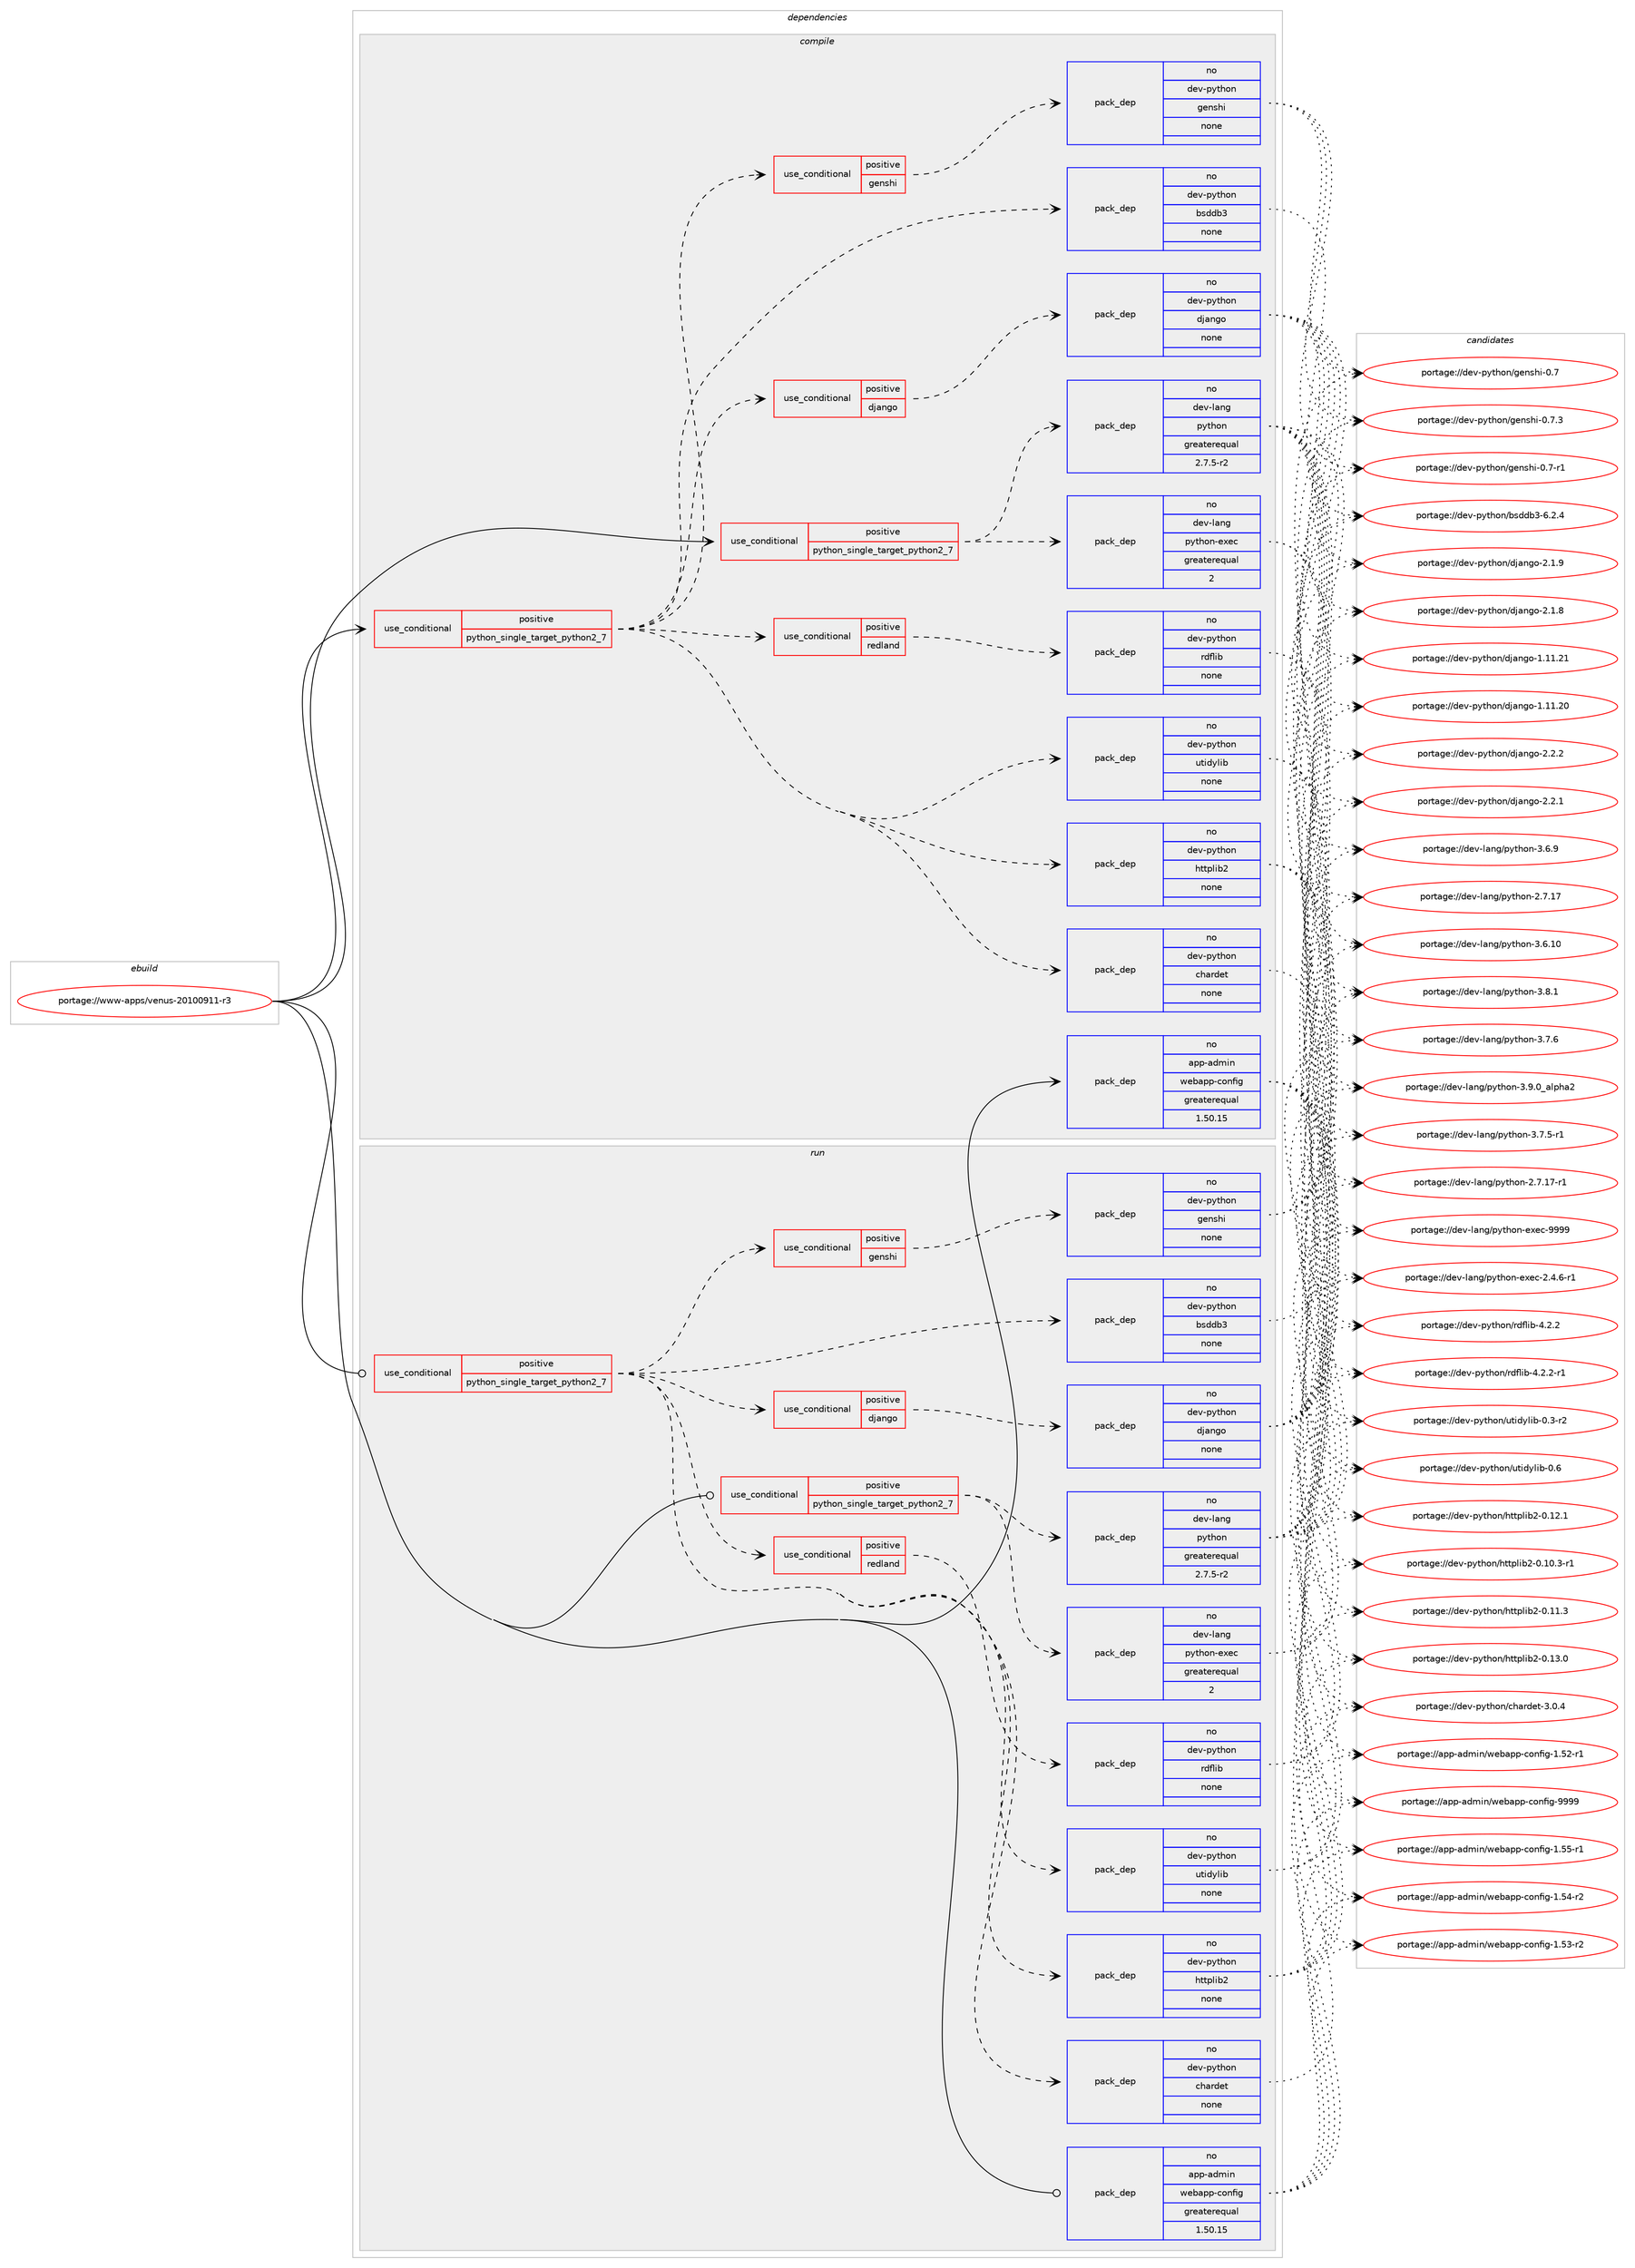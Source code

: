 digraph prolog {

# *************
# Graph options
# *************

newrank=true;
concentrate=true;
compound=true;
graph [rankdir=LR,fontname=Helvetica,fontsize=10,ranksep=1.5];#, ranksep=2.5, nodesep=0.2];
edge  [arrowhead=vee];
node  [fontname=Helvetica,fontsize=10];

# **********
# The ebuild
# **********

subgraph cluster_leftcol {
color=gray;
rank=same;
label=<<i>ebuild</i>>;
id [label="portage://www-apps/venus-20100911-r3", color=red, width=4, href="../www-apps/venus-20100911-r3.svg"];
}

# ****************
# The dependencies
# ****************

subgraph cluster_midcol {
color=gray;
label=<<i>dependencies</i>>;
subgraph cluster_compile {
fillcolor="#eeeeee";
style=filled;
label=<<i>compile</i>>;
subgraph cond4255 {
dependency24507 [label=<<TABLE BORDER="0" CELLBORDER="1" CELLSPACING="0" CELLPADDING="4"><TR><TD ROWSPAN="3" CELLPADDING="10">use_conditional</TD></TR><TR><TD>positive</TD></TR><TR><TD>python_single_target_python2_7</TD></TR></TABLE>>, shape=none, color=red];
subgraph pack19785 {
dependency24508 [label=<<TABLE BORDER="0" CELLBORDER="1" CELLSPACING="0" CELLPADDING="4" WIDTH="220"><TR><TD ROWSPAN="6" CELLPADDING="30">pack_dep</TD></TR><TR><TD WIDTH="110">no</TD></TR><TR><TD>dev-lang</TD></TR><TR><TD>python</TD></TR><TR><TD>greaterequal</TD></TR><TR><TD>2.7.5-r2</TD></TR></TABLE>>, shape=none, color=blue];
}
dependency24507:e -> dependency24508:w [weight=20,style="dashed",arrowhead="vee"];
subgraph pack19786 {
dependency24509 [label=<<TABLE BORDER="0" CELLBORDER="1" CELLSPACING="0" CELLPADDING="4" WIDTH="220"><TR><TD ROWSPAN="6" CELLPADDING="30">pack_dep</TD></TR><TR><TD WIDTH="110">no</TD></TR><TR><TD>dev-lang</TD></TR><TR><TD>python-exec</TD></TR><TR><TD>greaterequal</TD></TR><TR><TD>2</TD></TR></TABLE>>, shape=none, color=blue];
}
dependency24507:e -> dependency24509:w [weight=20,style="dashed",arrowhead="vee"];
}
id:e -> dependency24507:w [weight=20,style="solid",arrowhead="vee"];
subgraph cond4256 {
dependency24510 [label=<<TABLE BORDER="0" CELLBORDER="1" CELLSPACING="0" CELLPADDING="4"><TR><TD ROWSPAN="3" CELLPADDING="10">use_conditional</TD></TR><TR><TD>positive</TD></TR><TR><TD>python_single_target_python2_7</TD></TR></TABLE>>, shape=none, color=red];
subgraph pack19787 {
dependency24511 [label=<<TABLE BORDER="0" CELLBORDER="1" CELLSPACING="0" CELLPADDING="4" WIDTH="220"><TR><TD ROWSPAN="6" CELLPADDING="30">pack_dep</TD></TR><TR><TD WIDTH="110">no</TD></TR><TR><TD>dev-python</TD></TR><TR><TD>bsddb3</TD></TR><TR><TD>none</TD></TR><TR><TD></TD></TR></TABLE>>, shape=none, color=blue];
}
dependency24510:e -> dependency24511:w [weight=20,style="dashed",arrowhead="vee"];
subgraph pack19788 {
dependency24512 [label=<<TABLE BORDER="0" CELLBORDER="1" CELLSPACING="0" CELLPADDING="4" WIDTH="220"><TR><TD ROWSPAN="6" CELLPADDING="30">pack_dep</TD></TR><TR><TD WIDTH="110">no</TD></TR><TR><TD>dev-python</TD></TR><TR><TD>chardet</TD></TR><TR><TD>none</TD></TR><TR><TD></TD></TR></TABLE>>, shape=none, color=blue];
}
dependency24510:e -> dependency24512:w [weight=20,style="dashed",arrowhead="vee"];
subgraph pack19789 {
dependency24513 [label=<<TABLE BORDER="0" CELLBORDER="1" CELLSPACING="0" CELLPADDING="4" WIDTH="220"><TR><TD ROWSPAN="6" CELLPADDING="30">pack_dep</TD></TR><TR><TD WIDTH="110">no</TD></TR><TR><TD>dev-python</TD></TR><TR><TD>httplib2</TD></TR><TR><TD>none</TD></TR><TR><TD></TD></TR></TABLE>>, shape=none, color=blue];
}
dependency24510:e -> dependency24513:w [weight=20,style="dashed",arrowhead="vee"];
subgraph pack19790 {
dependency24514 [label=<<TABLE BORDER="0" CELLBORDER="1" CELLSPACING="0" CELLPADDING="4" WIDTH="220"><TR><TD ROWSPAN="6" CELLPADDING="30">pack_dep</TD></TR><TR><TD WIDTH="110">no</TD></TR><TR><TD>dev-python</TD></TR><TR><TD>utidylib</TD></TR><TR><TD>none</TD></TR><TR><TD></TD></TR></TABLE>>, shape=none, color=blue];
}
dependency24510:e -> dependency24514:w [weight=20,style="dashed",arrowhead="vee"];
subgraph cond4257 {
dependency24515 [label=<<TABLE BORDER="0" CELLBORDER="1" CELLSPACING="0" CELLPADDING="4"><TR><TD ROWSPAN="3" CELLPADDING="10">use_conditional</TD></TR><TR><TD>positive</TD></TR><TR><TD>django</TD></TR></TABLE>>, shape=none, color=red];
subgraph pack19791 {
dependency24516 [label=<<TABLE BORDER="0" CELLBORDER="1" CELLSPACING="0" CELLPADDING="4" WIDTH="220"><TR><TD ROWSPAN="6" CELLPADDING="30">pack_dep</TD></TR><TR><TD WIDTH="110">no</TD></TR><TR><TD>dev-python</TD></TR><TR><TD>django</TD></TR><TR><TD>none</TD></TR><TR><TD></TD></TR></TABLE>>, shape=none, color=blue];
}
dependency24515:e -> dependency24516:w [weight=20,style="dashed",arrowhead="vee"];
}
dependency24510:e -> dependency24515:w [weight=20,style="dashed",arrowhead="vee"];
subgraph cond4258 {
dependency24517 [label=<<TABLE BORDER="0" CELLBORDER="1" CELLSPACING="0" CELLPADDING="4"><TR><TD ROWSPAN="3" CELLPADDING="10">use_conditional</TD></TR><TR><TD>positive</TD></TR><TR><TD>genshi</TD></TR></TABLE>>, shape=none, color=red];
subgraph pack19792 {
dependency24518 [label=<<TABLE BORDER="0" CELLBORDER="1" CELLSPACING="0" CELLPADDING="4" WIDTH="220"><TR><TD ROWSPAN="6" CELLPADDING="30">pack_dep</TD></TR><TR><TD WIDTH="110">no</TD></TR><TR><TD>dev-python</TD></TR><TR><TD>genshi</TD></TR><TR><TD>none</TD></TR><TR><TD></TD></TR></TABLE>>, shape=none, color=blue];
}
dependency24517:e -> dependency24518:w [weight=20,style="dashed",arrowhead="vee"];
}
dependency24510:e -> dependency24517:w [weight=20,style="dashed",arrowhead="vee"];
subgraph cond4259 {
dependency24519 [label=<<TABLE BORDER="0" CELLBORDER="1" CELLSPACING="0" CELLPADDING="4"><TR><TD ROWSPAN="3" CELLPADDING="10">use_conditional</TD></TR><TR><TD>positive</TD></TR><TR><TD>redland</TD></TR></TABLE>>, shape=none, color=red];
subgraph pack19793 {
dependency24520 [label=<<TABLE BORDER="0" CELLBORDER="1" CELLSPACING="0" CELLPADDING="4" WIDTH="220"><TR><TD ROWSPAN="6" CELLPADDING="30">pack_dep</TD></TR><TR><TD WIDTH="110">no</TD></TR><TR><TD>dev-python</TD></TR><TR><TD>rdflib</TD></TR><TR><TD>none</TD></TR><TR><TD></TD></TR></TABLE>>, shape=none, color=blue];
}
dependency24519:e -> dependency24520:w [weight=20,style="dashed",arrowhead="vee"];
}
dependency24510:e -> dependency24519:w [weight=20,style="dashed",arrowhead="vee"];
}
id:e -> dependency24510:w [weight=20,style="solid",arrowhead="vee"];
subgraph pack19794 {
dependency24521 [label=<<TABLE BORDER="0" CELLBORDER="1" CELLSPACING="0" CELLPADDING="4" WIDTH="220"><TR><TD ROWSPAN="6" CELLPADDING="30">pack_dep</TD></TR><TR><TD WIDTH="110">no</TD></TR><TR><TD>app-admin</TD></TR><TR><TD>webapp-config</TD></TR><TR><TD>greaterequal</TD></TR><TR><TD>1.50.15</TD></TR></TABLE>>, shape=none, color=blue];
}
id:e -> dependency24521:w [weight=20,style="solid",arrowhead="vee"];
}
subgraph cluster_compileandrun {
fillcolor="#eeeeee";
style=filled;
label=<<i>compile and run</i>>;
}
subgraph cluster_run {
fillcolor="#eeeeee";
style=filled;
label=<<i>run</i>>;
subgraph cond4260 {
dependency24522 [label=<<TABLE BORDER="0" CELLBORDER="1" CELLSPACING="0" CELLPADDING="4"><TR><TD ROWSPAN="3" CELLPADDING="10">use_conditional</TD></TR><TR><TD>positive</TD></TR><TR><TD>python_single_target_python2_7</TD></TR></TABLE>>, shape=none, color=red];
subgraph pack19795 {
dependency24523 [label=<<TABLE BORDER="0" CELLBORDER="1" CELLSPACING="0" CELLPADDING="4" WIDTH="220"><TR><TD ROWSPAN="6" CELLPADDING="30">pack_dep</TD></TR><TR><TD WIDTH="110">no</TD></TR><TR><TD>dev-lang</TD></TR><TR><TD>python</TD></TR><TR><TD>greaterequal</TD></TR><TR><TD>2.7.5-r2</TD></TR></TABLE>>, shape=none, color=blue];
}
dependency24522:e -> dependency24523:w [weight=20,style="dashed",arrowhead="vee"];
subgraph pack19796 {
dependency24524 [label=<<TABLE BORDER="0" CELLBORDER="1" CELLSPACING="0" CELLPADDING="4" WIDTH="220"><TR><TD ROWSPAN="6" CELLPADDING="30">pack_dep</TD></TR><TR><TD WIDTH="110">no</TD></TR><TR><TD>dev-lang</TD></TR><TR><TD>python-exec</TD></TR><TR><TD>greaterequal</TD></TR><TR><TD>2</TD></TR></TABLE>>, shape=none, color=blue];
}
dependency24522:e -> dependency24524:w [weight=20,style="dashed",arrowhead="vee"];
}
id:e -> dependency24522:w [weight=20,style="solid",arrowhead="odot"];
subgraph cond4261 {
dependency24525 [label=<<TABLE BORDER="0" CELLBORDER="1" CELLSPACING="0" CELLPADDING="4"><TR><TD ROWSPAN="3" CELLPADDING="10">use_conditional</TD></TR><TR><TD>positive</TD></TR><TR><TD>python_single_target_python2_7</TD></TR></TABLE>>, shape=none, color=red];
subgraph pack19797 {
dependency24526 [label=<<TABLE BORDER="0" CELLBORDER="1" CELLSPACING="0" CELLPADDING="4" WIDTH="220"><TR><TD ROWSPAN="6" CELLPADDING="30">pack_dep</TD></TR><TR><TD WIDTH="110">no</TD></TR><TR><TD>dev-python</TD></TR><TR><TD>bsddb3</TD></TR><TR><TD>none</TD></TR><TR><TD></TD></TR></TABLE>>, shape=none, color=blue];
}
dependency24525:e -> dependency24526:w [weight=20,style="dashed",arrowhead="vee"];
subgraph pack19798 {
dependency24527 [label=<<TABLE BORDER="0" CELLBORDER="1" CELLSPACING="0" CELLPADDING="4" WIDTH="220"><TR><TD ROWSPAN="6" CELLPADDING="30">pack_dep</TD></TR><TR><TD WIDTH="110">no</TD></TR><TR><TD>dev-python</TD></TR><TR><TD>chardet</TD></TR><TR><TD>none</TD></TR><TR><TD></TD></TR></TABLE>>, shape=none, color=blue];
}
dependency24525:e -> dependency24527:w [weight=20,style="dashed",arrowhead="vee"];
subgraph pack19799 {
dependency24528 [label=<<TABLE BORDER="0" CELLBORDER="1" CELLSPACING="0" CELLPADDING="4" WIDTH="220"><TR><TD ROWSPAN="6" CELLPADDING="30">pack_dep</TD></TR><TR><TD WIDTH="110">no</TD></TR><TR><TD>dev-python</TD></TR><TR><TD>httplib2</TD></TR><TR><TD>none</TD></TR><TR><TD></TD></TR></TABLE>>, shape=none, color=blue];
}
dependency24525:e -> dependency24528:w [weight=20,style="dashed",arrowhead="vee"];
subgraph pack19800 {
dependency24529 [label=<<TABLE BORDER="0" CELLBORDER="1" CELLSPACING="0" CELLPADDING="4" WIDTH="220"><TR><TD ROWSPAN="6" CELLPADDING="30">pack_dep</TD></TR><TR><TD WIDTH="110">no</TD></TR><TR><TD>dev-python</TD></TR><TR><TD>utidylib</TD></TR><TR><TD>none</TD></TR><TR><TD></TD></TR></TABLE>>, shape=none, color=blue];
}
dependency24525:e -> dependency24529:w [weight=20,style="dashed",arrowhead="vee"];
subgraph cond4262 {
dependency24530 [label=<<TABLE BORDER="0" CELLBORDER="1" CELLSPACING="0" CELLPADDING="4"><TR><TD ROWSPAN="3" CELLPADDING="10">use_conditional</TD></TR><TR><TD>positive</TD></TR><TR><TD>django</TD></TR></TABLE>>, shape=none, color=red];
subgraph pack19801 {
dependency24531 [label=<<TABLE BORDER="0" CELLBORDER="1" CELLSPACING="0" CELLPADDING="4" WIDTH="220"><TR><TD ROWSPAN="6" CELLPADDING="30">pack_dep</TD></TR><TR><TD WIDTH="110">no</TD></TR><TR><TD>dev-python</TD></TR><TR><TD>django</TD></TR><TR><TD>none</TD></TR><TR><TD></TD></TR></TABLE>>, shape=none, color=blue];
}
dependency24530:e -> dependency24531:w [weight=20,style="dashed",arrowhead="vee"];
}
dependency24525:e -> dependency24530:w [weight=20,style="dashed",arrowhead="vee"];
subgraph cond4263 {
dependency24532 [label=<<TABLE BORDER="0" CELLBORDER="1" CELLSPACING="0" CELLPADDING="4"><TR><TD ROWSPAN="3" CELLPADDING="10">use_conditional</TD></TR><TR><TD>positive</TD></TR><TR><TD>genshi</TD></TR></TABLE>>, shape=none, color=red];
subgraph pack19802 {
dependency24533 [label=<<TABLE BORDER="0" CELLBORDER="1" CELLSPACING="0" CELLPADDING="4" WIDTH="220"><TR><TD ROWSPAN="6" CELLPADDING="30">pack_dep</TD></TR><TR><TD WIDTH="110">no</TD></TR><TR><TD>dev-python</TD></TR><TR><TD>genshi</TD></TR><TR><TD>none</TD></TR><TR><TD></TD></TR></TABLE>>, shape=none, color=blue];
}
dependency24532:e -> dependency24533:w [weight=20,style="dashed",arrowhead="vee"];
}
dependency24525:e -> dependency24532:w [weight=20,style="dashed",arrowhead="vee"];
subgraph cond4264 {
dependency24534 [label=<<TABLE BORDER="0" CELLBORDER="1" CELLSPACING="0" CELLPADDING="4"><TR><TD ROWSPAN="3" CELLPADDING="10">use_conditional</TD></TR><TR><TD>positive</TD></TR><TR><TD>redland</TD></TR></TABLE>>, shape=none, color=red];
subgraph pack19803 {
dependency24535 [label=<<TABLE BORDER="0" CELLBORDER="1" CELLSPACING="0" CELLPADDING="4" WIDTH="220"><TR><TD ROWSPAN="6" CELLPADDING="30">pack_dep</TD></TR><TR><TD WIDTH="110">no</TD></TR><TR><TD>dev-python</TD></TR><TR><TD>rdflib</TD></TR><TR><TD>none</TD></TR><TR><TD></TD></TR></TABLE>>, shape=none, color=blue];
}
dependency24534:e -> dependency24535:w [weight=20,style="dashed",arrowhead="vee"];
}
dependency24525:e -> dependency24534:w [weight=20,style="dashed",arrowhead="vee"];
}
id:e -> dependency24525:w [weight=20,style="solid",arrowhead="odot"];
subgraph pack19804 {
dependency24536 [label=<<TABLE BORDER="0" CELLBORDER="1" CELLSPACING="0" CELLPADDING="4" WIDTH="220"><TR><TD ROWSPAN="6" CELLPADDING="30">pack_dep</TD></TR><TR><TD WIDTH="110">no</TD></TR><TR><TD>app-admin</TD></TR><TR><TD>webapp-config</TD></TR><TR><TD>greaterequal</TD></TR><TR><TD>1.50.15</TD></TR></TABLE>>, shape=none, color=blue];
}
id:e -> dependency24536:w [weight=20,style="solid",arrowhead="odot"];
}
}

# **************
# The candidates
# **************

subgraph cluster_choices {
rank=same;
color=gray;
label=<<i>candidates</i>>;

subgraph choice19785 {
color=black;
nodesep=1;
choice10010111845108971101034711212111610411111045514657464895971081121049750 [label="portage://dev-lang/python-3.9.0_alpha2", color=red, width=4,href="../dev-lang/python-3.9.0_alpha2.svg"];
choice100101118451089711010347112121116104111110455146564649 [label="portage://dev-lang/python-3.8.1", color=red, width=4,href="../dev-lang/python-3.8.1.svg"];
choice100101118451089711010347112121116104111110455146554654 [label="portage://dev-lang/python-3.7.6", color=red, width=4,href="../dev-lang/python-3.7.6.svg"];
choice1001011184510897110103471121211161041111104551465546534511449 [label="portage://dev-lang/python-3.7.5-r1", color=red, width=4,href="../dev-lang/python-3.7.5-r1.svg"];
choice100101118451089711010347112121116104111110455146544657 [label="portage://dev-lang/python-3.6.9", color=red, width=4,href="../dev-lang/python-3.6.9.svg"];
choice10010111845108971101034711212111610411111045514654464948 [label="portage://dev-lang/python-3.6.10", color=red, width=4,href="../dev-lang/python-3.6.10.svg"];
choice100101118451089711010347112121116104111110455046554649554511449 [label="portage://dev-lang/python-2.7.17-r1", color=red, width=4,href="../dev-lang/python-2.7.17-r1.svg"];
choice10010111845108971101034711212111610411111045504655464955 [label="portage://dev-lang/python-2.7.17", color=red, width=4,href="../dev-lang/python-2.7.17.svg"];
dependency24508:e -> choice10010111845108971101034711212111610411111045514657464895971081121049750:w [style=dotted,weight="100"];
dependency24508:e -> choice100101118451089711010347112121116104111110455146564649:w [style=dotted,weight="100"];
dependency24508:e -> choice100101118451089711010347112121116104111110455146554654:w [style=dotted,weight="100"];
dependency24508:e -> choice1001011184510897110103471121211161041111104551465546534511449:w [style=dotted,weight="100"];
dependency24508:e -> choice100101118451089711010347112121116104111110455146544657:w [style=dotted,weight="100"];
dependency24508:e -> choice10010111845108971101034711212111610411111045514654464948:w [style=dotted,weight="100"];
dependency24508:e -> choice100101118451089711010347112121116104111110455046554649554511449:w [style=dotted,weight="100"];
dependency24508:e -> choice10010111845108971101034711212111610411111045504655464955:w [style=dotted,weight="100"];
}
subgraph choice19786 {
color=black;
nodesep=1;
choice10010111845108971101034711212111610411111045101120101994557575757 [label="portage://dev-lang/python-exec-9999", color=red, width=4,href="../dev-lang/python-exec-9999.svg"];
choice10010111845108971101034711212111610411111045101120101994550465246544511449 [label="portage://dev-lang/python-exec-2.4.6-r1", color=red, width=4,href="../dev-lang/python-exec-2.4.6-r1.svg"];
dependency24509:e -> choice10010111845108971101034711212111610411111045101120101994557575757:w [style=dotted,weight="100"];
dependency24509:e -> choice10010111845108971101034711212111610411111045101120101994550465246544511449:w [style=dotted,weight="100"];
}
subgraph choice19787 {
color=black;
nodesep=1;
choice1001011184511212111610411111047981151001009851455446504652 [label="portage://dev-python/bsddb3-6.2.4", color=red, width=4,href="../dev-python/bsddb3-6.2.4.svg"];
dependency24511:e -> choice1001011184511212111610411111047981151001009851455446504652:w [style=dotted,weight="100"];
}
subgraph choice19788 {
color=black;
nodesep=1;
choice10010111845112121116104111110479910497114100101116455146484652 [label="portage://dev-python/chardet-3.0.4", color=red, width=4,href="../dev-python/chardet-3.0.4.svg"];
dependency24512:e -> choice10010111845112121116104111110479910497114100101116455146484652:w [style=dotted,weight="100"];
}
subgraph choice19789 {
color=black;
nodesep=1;
choice1001011184511212111610411111047104116116112108105985045484649514648 [label="portage://dev-python/httplib2-0.13.0", color=red, width=4,href="../dev-python/httplib2-0.13.0.svg"];
choice1001011184511212111610411111047104116116112108105985045484649504649 [label="portage://dev-python/httplib2-0.12.1", color=red, width=4,href="../dev-python/httplib2-0.12.1.svg"];
choice1001011184511212111610411111047104116116112108105985045484649494651 [label="portage://dev-python/httplib2-0.11.3", color=red, width=4,href="../dev-python/httplib2-0.11.3.svg"];
choice10010111845112121116104111110471041161161121081059850454846494846514511449 [label="portage://dev-python/httplib2-0.10.3-r1", color=red, width=4,href="../dev-python/httplib2-0.10.3-r1.svg"];
dependency24513:e -> choice1001011184511212111610411111047104116116112108105985045484649514648:w [style=dotted,weight="100"];
dependency24513:e -> choice1001011184511212111610411111047104116116112108105985045484649504649:w [style=dotted,weight="100"];
dependency24513:e -> choice1001011184511212111610411111047104116116112108105985045484649494651:w [style=dotted,weight="100"];
dependency24513:e -> choice10010111845112121116104111110471041161161121081059850454846494846514511449:w [style=dotted,weight="100"];
}
subgraph choice19790 {
color=black;
nodesep=1;
choice10010111845112121116104111110471171161051001211081059845484654 [label="portage://dev-python/utidylib-0.6", color=red, width=4,href="../dev-python/utidylib-0.6.svg"];
choice100101118451121211161041111104711711610510012110810598454846514511450 [label="portage://dev-python/utidylib-0.3-r2", color=red, width=4,href="../dev-python/utidylib-0.3-r2.svg"];
dependency24514:e -> choice10010111845112121116104111110471171161051001211081059845484654:w [style=dotted,weight="100"];
dependency24514:e -> choice100101118451121211161041111104711711610510012110810598454846514511450:w [style=dotted,weight="100"];
}
subgraph choice19791 {
color=black;
nodesep=1;
choice100101118451121211161041111104710010697110103111455046504650 [label="portage://dev-python/django-2.2.2", color=red, width=4,href="../dev-python/django-2.2.2.svg"];
choice100101118451121211161041111104710010697110103111455046504649 [label="portage://dev-python/django-2.2.1", color=red, width=4,href="../dev-python/django-2.2.1.svg"];
choice100101118451121211161041111104710010697110103111455046494657 [label="portage://dev-python/django-2.1.9", color=red, width=4,href="../dev-python/django-2.1.9.svg"];
choice100101118451121211161041111104710010697110103111455046494656 [label="portage://dev-python/django-2.1.8", color=red, width=4,href="../dev-python/django-2.1.8.svg"];
choice1001011184511212111610411111047100106971101031114549464949465049 [label="portage://dev-python/django-1.11.21", color=red, width=4,href="../dev-python/django-1.11.21.svg"];
choice1001011184511212111610411111047100106971101031114549464949465048 [label="portage://dev-python/django-1.11.20", color=red, width=4,href="../dev-python/django-1.11.20.svg"];
dependency24516:e -> choice100101118451121211161041111104710010697110103111455046504650:w [style=dotted,weight="100"];
dependency24516:e -> choice100101118451121211161041111104710010697110103111455046504649:w [style=dotted,weight="100"];
dependency24516:e -> choice100101118451121211161041111104710010697110103111455046494657:w [style=dotted,weight="100"];
dependency24516:e -> choice100101118451121211161041111104710010697110103111455046494656:w [style=dotted,weight="100"];
dependency24516:e -> choice1001011184511212111610411111047100106971101031114549464949465049:w [style=dotted,weight="100"];
dependency24516:e -> choice1001011184511212111610411111047100106971101031114549464949465048:w [style=dotted,weight="100"];
}
subgraph choice19792 {
color=black;
nodesep=1;
choice1001011184511212111610411111047103101110115104105454846554651 [label="portage://dev-python/genshi-0.7.3", color=red, width=4,href="../dev-python/genshi-0.7.3.svg"];
choice1001011184511212111610411111047103101110115104105454846554511449 [label="portage://dev-python/genshi-0.7-r1", color=red, width=4,href="../dev-python/genshi-0.7-r1.svg"];
choice100101118451121211161041111104710310111011510410545484655 [label="portage://dev-python/genshi-0.7", color=red, width=4,href="../dev-python/genshi-0.7.svg"];
dependency24518:e -> choice1001011184511212111610411111047103101110115104105454846554651:w [style=dotted,weight="100"];
dependency24518:e -> choice1001011184511212111610411111047103101110115104105454846554511449:w [style=dotted,weight="100"];
dependency24518:e -> choice100101118451121211161041111104710310111011510410545484655:w [style=dotted,weight="100"];
}
subgraph choice19793 {
color=black;
nodesep=1;
choice1001011184511212111610411111047114100102108105984552465046504511449 [label="portage://dev-python/rdflib-4.2.2-r1", color=red, width=4,href="../dev-python/rdflib-4.2.2-r1.svg"];
choice100101118451121211161041111104711410010210810598455246504650 [label="portage://dev-python/rdflib-4.2.2", color=red, width=4,href="../dev-python/rdflib-4.2.2.svg"];
dependency24520:e -> choice1001011184511212111610411111047114100102108105984552465046504511449:w [style=dotted,weight="100"];
dependency24520:e -> choice100101118451121211161041111104711410010210810598455246504650:w [style=dotted,weight="100"];
}
subgraph choice19794 {
color=black;
nodesep=1;
choice97112112459710010910511047119101989711211245991111101021051034557575757 [label="portage://app-admin/webapp-config-9999", color=red, width=4,href="../app-admin/webapp-config-9999.svg"];
choice971121124597100109105110471191019897112112459911111010210510345494653534511449 [label="portage://app-admin/webapp-config-1.55-r1", color=red, width=4,href="../app-admin/webapp-config-1.55-r1.svg"];
choice971121124597100109105110471191019897112112459911111010210510345494653524511450 [label="portage://app-admin/webapp-config-1.54-r2", color=red, width=4,href="../app-admin/webapp-config-1.54-r2.svg"];
choice971121124597100109105110471191019897112112459911111010210510345494653514511450 [label="portage://app-admin/webapp-config-1.53-r2", color=red, width=4,href="../app-admin/webapp-config-1.53-r2.svg"];
choice971121124597100109105110471191019897112112459911111010210510345494653504511449 [label="portage://app-admin/webapp-config-1.52-r1", color=red, width=4,href="../app-admin/webapp-config-1.52-r1.svg"];
dependency24521:e -> choice97112112459710010910511047119101989711211245991111101021051034557575757:w [style=dotted,weight="100"];
dependency24521:e -> choice971121124597100109105110471191019897112112459911111010210510345494653534511449:w [style=dotted,weight="100"];
dependency24521:e -> choice971121124597100109105110471191019897112112459911111010210510345494653524511450:w [style=dotted,weight="100"];
dependency24521:e -> choice971121124597100109105110471191019897112112459911111010210510345494653514511450:w [style=dotted,weight="100"];
dependency24521:e -> choice971121124597100109105110471191019897112112459911111010210510345494653504511449:w [style=dotted,weight="100"];
}
subgraph choice19795 {
color=black;
nodesep=1;
choice10010111845108971101034711212111610411111045514657464895971081121049750 [label="portage://dev-lang/python-3.9.0_alpha2", color=red, width=4,href="../dev-lang/python-3.9.0_alpha2.svg"];
choice100101118451089711010347112121116104111110455146564649 [label="portage://dev-lang/python-3.8.1", color=red, width=4,href="../dev-lang/python-3.8.1.svg"];
choice100101118451089711010347112121116104111110455146554654 [label="portage://dev-lang/python-3.7.6", color=red, width=4,href="../dev-lang/python-3.7.6.svg"];
choice1001011184510897110103471121211161041111104551465546534511449 [label="portage://dev-lang/python-3.7.5-r1", color=red, width=4,href="../dev-lang/python-3.7.5-r1.svg"];
choice100101118451089711010347112121116104111110455146544657 [label="portage://dev-lang/python-3.6.9", color=red, width=4,href="../dev-lang/python-3.6.9.svg"];
choice10010111845108971101034711212111610411111045514654464948 [label="portage://dev-lang/python-3.6.10", color=red, width=4,href="../dev-lang/python-3.6.10.svg"];
choice100101118451089711010347112121116104111110455046554649554511449 [label="portage://dev-lang/python-2.7.17-r1", color=red, width=4,href="../dev-lang/python-2.7.17-r1.svg"];
choice10010111845108971101034711212111610411111045504655464955 [label="portage://dev-lang/python-2.7.17", color=red, width=4,href="../dev-lang/python-2.7.17.svg"];
dependency24523:e -> choice10010111845108971101034711212111610411111045514657464895971081121049750:w [style=dotted,weight="100"];
dependency24523:e -> choice100101118451089711010347112121116104111110455146564649:w [style=dotted,weight="100"];
dependency24523:e -> choice100101118451089711010347112121116104111110455146554654:w [style=dotted,weight="100"];
dependency24523:e -> choice1001011184510897110103471121211161041111104551465546534511449:w [style=dotted,weight="100"];
dependency24523:e -> choice100101118451089711010347112121116104111110455146544657:w [style=dotted,weight="100"];
dependency24523:e -> choice10010111845108971101034711212111610411111045514654464948:w [style=dotted,weight="100"];
dependency24523:e -> choice100101118451089711010347112121116104111110455046554649554511449:w [style=dotted,weight="100"];
dependency24523:e -> choice10010111845108971101034711212111610411111045504655464955:w [style=dotted,weight="100"];
}
subgraph choice19796 {
color=black;
nodesep=1;
choice10010111845108971101034711212111610411111045101120101994557575757 [label="portage://dev-lang/python-exec-9999", color=red, width=4,href="../dev-lang/python-exec-9999.svg"];
choice10010111845108971101034711212111610411111045101120101994550465246544511449 [label="portage://dev-lang/python-exec-2.4.6-r1", color=red, width=4,href="../dev-lang/python-exec-2.4.6-r1.svg"];
dependency24524:e -> choice10010111845108971101034711212111610411111045101120101994557575757:w [style=dotted,weight="100"];
dependency24524:e -> choice10010111845108971101034711212111610411111045101120101994550465246544511449:w [style=dotted,weight="100"];
}
subgraph choice19797 {
color=black;
nodesep=1;
choice1001011184511212111610411111047981151001009851455446504652 [label="portage://dev-python/bsddb3-6.2.4", color=red, width=4,href="../dev-python/bsddb3-6.2.4.svg"];
dependency24526:e -> choice1001011184511212111610411111047981151001009851455446504652:w [style=dotted,weight="100"];
}
subgraph choice19798 {
color=black;
nodesep=1;
choice10010111845112121116104111110479910497114100101116455146484652 [label="portage://dev-python/chardet-3.0.4", color=red, width=4,href="../dev-python/chardet-3.0.4.svg"];
dependency24527:e -> choice10010111845112121116104111110479910497114100101116455146484652:w [style=dotted,weight="100"];
}
subgraph choice19799 {
color=black;
nodesep=1;
choice1001011184511212111610411111047104116116112108105985045484649514648 [label="portage://dev-python/httplib2-0.13.0", color=red, width=4,href="../dev-python/httplib2-0.13.0.svg"];
choice1001011184511212111610411111047104116116112108105985045484649504649 [label="portage://dev-python/httplib2-0.12.1", color=red, width=4,href="../dev-python/httplib2-0.12.1.svg"];
choice1001011184511212111610411111047104116116112108105985045484649494651 [label="portage://dev-python/httplib2-0.11.3", color=red, width=4,href="../dev-python/httplib2-0.11.3.svg"];
choice10010111845112121116104111110471041161161121081059850454846494846514511449 [label="portage://dev-python/httplib2-0.10.3-r1", color=red, width=4,href="../dev-python/httplib2-0.10.3-r1.svg"];
dependency24528:e -> choice1001011184511212111610411111047104116116112108105985045484649514648:w [style=dotted,weight="100"];
dependency24528:e -> choice1001011184511212111610411111047104116116112108105985045484649504649:w [style=dotted,weight="100"];
dependency24528:e -> choice1001011184511212111610411111047104116116112108105985045484649494651:w [style=dotted,weight="100"];
dependency24528:e -> choice10010111845112121116104111110471041161161121081059850454846494846514511449:w [style=dotted,weight="100"];
}
subgraph choice19800 {
color=black;
nodesep=1;
choice10010111845112121116104111110471171161051001211081059845484654 [label="portage://dev-python/utidylib-0.6", color=red, width=4,href="../dev-python/utidylib-0.6.svg"];
choice100101118451121211161041111104711711610510012110810598454846514511450 [label="portage://dev-python/utidylib-0.3-r2", color=red, width=4,href="../dev-python/utidylib-0.3-r2.svg"];
dependency24529:e -> choice10010111845112121116104111110471171161051001211081059845484654:w [style=dotted,weight="100"];
dependency24529:e -> choice100101118451121211161041111104711711610510012110810598454846514511450:w [style=dotted,weight="100"];
}
subgraph choice19801 {
color=black;
nodesep=1;
choice100101118451121211161041111104710010697110103111455046504650 [label="portage://dev-python/django-2.2.2", color=red, width=4,href="../dev-python/django-2.2.2.svg"];
choice100101118451121211161041111104710010697110103111455046504649 [label="portage://dev-python/django-2.2.1", color=red, width=4,href="../dev-python/django-2.2.1.svg"];
choice100101118451121211161041111104710010697110103111455046494657 [label="portage://dev-python/django-2.1.9", color=red, width=4,href="../dev-python/django-2.1.9.svg"];
choice100101118451121211161041111104710010697110103111455046494656 [label="portage://dev-python/django-2.1.8", color=red, width=4,href="../dev-python/django-2.1.8.svg"];
choice1001011184511212111610411111047100106971101031114549464949465049 [label="portage://dev-python/django-1.11.21", color=red, width=4,href="../dev-python/django-1.11.21.svg"];
choice1001011184511212111610411111047100106971101031114549464949465048 [label="portage://dev-python/django-1.11.20", color=red, width=4,href="../dev-python/django-1.11.20.svg"];
dependency24531:e -> choice100101118451121211161041111104710010697110103111455046504650:w [style=dotted,weight="100"];
dependency24531:e -> choice100101118451121211161041111104710010697110103111455046504649:w [style=dotted,weight="100"];
dependency24531:e -> choice100101118451121211161041111104710010697110103111455046494657:w [style=dotted,weight="100"];
dependency24531:e -> choice100101118451121211161041111104710010697110103111455046494656:w [style=dotted,weight="100"];
dependency24531:e -> choice1001011184511212111610411111047100106971101031114549464949465049:w [style=dotted,weight="100"];
dependency24531:e -> choice1001011184511212111610411111047100106971101031114549464949465048:w [style=dotted,weight="100"];
}
subgraph choice19802 {
color=black;
nodesep=1;
choice1001011184511212111610411111047103101110115104105454846554651 [label="portage://dev-python/genshi-0.7.3", color=red, width=4,href="../dev-python/genshi-0.7.3.svg"];
choice1001011184511212111610411111047103101110115104105454846554511449 [label="portage://dev-python/genshi-0.7-r1", color=red, width=4,href="../dev-python/genshi-0.7-r1.svg"];
choice100101118451121211161041111104710310111011510410545484655 [label="portage://dev-python/genshi-0.7", color=red, width=4,href="../dev-python/genshi-0.7.svg"];
dependency24533:e -> choice1001011184511212111610411111047103101110115104105454846554651:w [style=dotted,weight="100"];
dependency24533:e -> choice1001011184511212111610411111047103101110115104105454846554511449:w [style=dotted,weight="100"];
dependency24533:e -> choice100101118451121211161041111104710310111011510410545484655:w [style=dotted,weight="100"];
}
subgraph choice19803 {
color=black;
nodesep=1;
choice1001011184511212111610411111047114100102108105984552465046504511449 [label="portage://dev-python/rdflib-4.2.2-r1", color=red, width=4,href="../dev-python/rdflib-4.2.2-r1.svg"];
choice100101118451121211161041111104711410010210810598455246504650 [label="portage://dev-python/rdflib-4.2.2", color=red, width=4,href="../dev-python/rdflib-4.2.2.svg"];
dependency24535:e -> choice1001011184511212111610411111047114100102108105984552465046504511449:w [style=dotted,weight="100"];
dependency24535:e -> choice100101118451121211161041111104711410010210810598455246504650:w [style=dotted,weight="100"];
}
subgraph choice19804 {
color=black;
nodesep=1;
choice97112112459710010910511047119101989711211245991111101021051034557575757 [label="portage://app-admin/webapp-config-9999", color=red, width=4,href="../app-admin/webapp-config-9999.svg"];
choice971121124597100109105110471191019897112112459911111010210510345494653534511449 [label="portage://app-admin/webapp-config-1.55-r1", color=red, width=4,href="../app-admin/webapp-config-1.55-r1.svg"];
choice971121124597100109105110471191019897112112459911111010210510345494653524511450 [label="portage://app-admin/webapp-config-1.54-r2", color=red, width=4,href="../app-admin/webapp-config-1.54-r2.svg"];
choice971121124597100109105110471191019897112112459911111010210510345494653514511450 [label="portage://app-admin/webapp-config-1.53-r2", color=red, width=4,href="../app-admin/webapp-config-1.53-r2.svg"];
choice971121124597100109105110471191019897112112459911111010210510345494653504511449 [label="portage://app-admin/webapp-config-1.52-r1", color=red, width=4,href="../app-admin/webapp-config-1.52-r1.svg"];
dependency24536:e -> choice97112112459710010910511047119101989711211245991111101021051034557575757:w [style=dotted,weight="100"];
dependency24536:e -> choice971121124597100109105110471191019897112112459911111010210510345494653534511449:w [style=dotted,weight="100"];
dependency24536:e -> choice971121124597100109105110471191019897112112459911111010210510345494653524511450:w [style=dotted,weight="100"];
dependency24536:e -> choice971121124597100109105110471191019897112112459911111010210510345494653514511450:w [style=dotted,weight="100"];
dependency24536:e -> choice971121124597100109105110471191019897112112459911111010210510345494653504511449:w [style=dotted,weight="100"];
}
}

}
